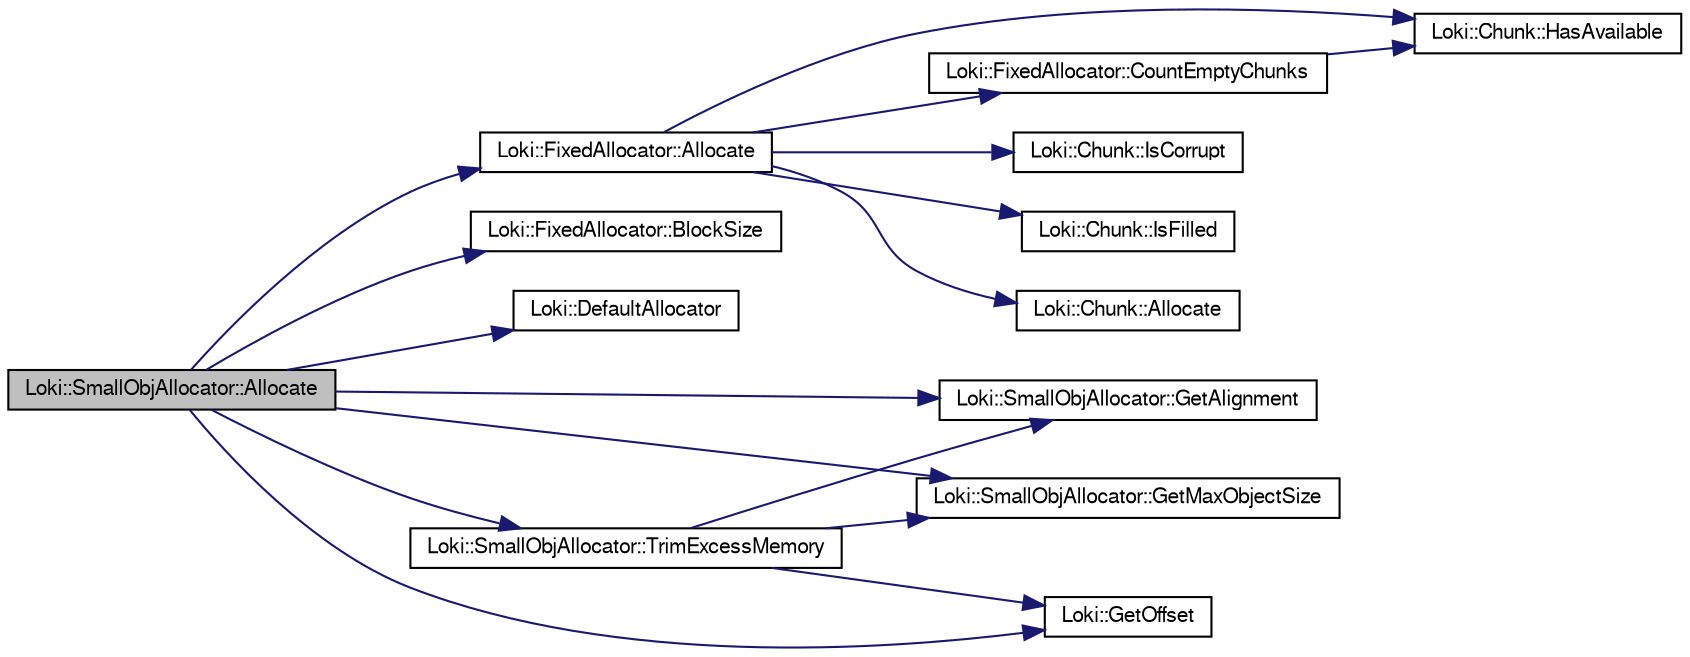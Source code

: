 digraph G
{
  bgcolor="transparent";
  edge [fontname="FreeSans",fontsize="10",labelfontname="FreeSans",labelfontsize="10"];
  node [fontname="FreeSans",fontsize="10",shape=record];
  rankdir=LR;
  Node1 [label="Loki::SmallObjAllocator::Allocate",height=0.2,width=0.4,color="black", fillcolor="grey75", style="filled" fontcolor="black"];
  Node1 -> Node2 [color="midnightblue",fontsize="10",style="solid",fontname="FreeSans"];
  Node2 [label="Loki::FixedAllocator::Allocate",height=0.2,width=0.4,color="black",URL="$a00056.html#c29973a11534fb1006fd28db97a17bed"];
  Node2 -> Node3 [color="midnightblue",fontsize="10",style="solid",fontname="FreeSans"];
  Node3 [label="Loki::Chunk::Allocate",height=0.2,width=0.4,color="black",URL="$a00025.html#c3cbcf98897008278a7616c152565810"];
  Node2 -> Node4 [color="midnightblue",fontsize="10",style="solid",fontname="FreeSans"];
  Node4 [label="Loki::FixedAllocator::CountEmptyChunks",height=0.2,width=0.4,color="black",URL="$a00056.html#e74cbab50e78bfa115d7c0fcdce00641"];
  Node4 -> Node5 [color="midnightblue",fontsize="10",style="solid",fontname="FreeSans"];
  Node5 [label="Loki::Chunk::HasAvailable",height=0.2,width=0.4,color="black",URL="$a00025.html#0874a711145788bd8c5265a9de2a4aac"];
  Node2 -> Node5 [color="midnightblue",fontsize="10",style="solid",fontname="FreeSans"];
  Node2 -> Node6 [color="midnightblue",fontsize="10",style="solid",fontname="FreeSans"];
  Node6 [label="Loki::Chunk::IsCorrupt",height=0.2,width=0.4,color="black",URL="$a00025.html#245b6450d855d8ab65e9ca7add3e2071"];
  Node2 -> Node7 [color="midnightblue",fontsize="10",style="solid",fontname="FreeSans"];
  Node7 [label="Loki::Chunk::IsFilled",height=0.2,width=0.4,color="black",URL="$a00025.html#b70f5bce5a057032bdb5911916e9131d"];
  Node1 -> Node8 [color="midnightblue",fontsize="10",style="solid",fontname="FreeSans"];
  Node8 [label="Loki::FixedAllocator::BlockSize",height=0.2,width=0.4,color="black",URL="$a00056.html#37df732230913b2dd9126a6b311586f0",tooltip="Returns block size with which the FixedAllocator was initialized."];
  Node1 -> Node9 [color="midnightblue",fontsize="10",style="solid",fontname="FreeSans"];
  Node9 [label="Loki::DefaultAllocator",height=0.2,width=0.4,color="black",URL="$a00217.html#g2444c5bff0a61b6751fb5f57e0c7e8c7"];
  Node1 -> Node10 [color="midnightblue",fontsize="10",style="solid",fontname="FreeSans"];
  Node10 [label="Loki::SmallObjAllocator::GetAlignment",height=0.2,width=0.4,color="black",URL="$a00127.html#b1c8a2a3d7e9368ab59422ddd082105c",tooltip="Returns # of bytes between allocation boundaries."];
  Node1 -> Node11 [color="midnightblue",fontsize="10",style="solid",fontname="FreeSans"];
  Node11 [label="Loki::SmallObjAllocator::GetMaxObjectSize",height=0.2,width=0.4,color="black",URL="$a00127.html#e49e9de3fd7b2fd93676cc1d63299b0d",tooltip="Returns max # of bytes which this can allocate."];
  Node1 -> Node12 [color="midnightblue",fontsize="10",style="solid",fontname="FreeSans"];
  Node12 [label="Loki::GetOffset",height=0.2,width=0.4,color="black",URL="$a00217.html#g2f0821e243f812a3ae2abfaea51895e8"];
  Node1 -> Node13 [color="midnightblue",fontsize="10",style="solid",fontname="FreeSans"];
  Node13 [label="Loki::SmallObjAllocator::TrimExcessMemory",height=0.2,width=0.4,color="black",URL="$a00127.html#6b635664b20a6984303dabde86c8ac83"];
  Node13 -> Node10 [color="midnightblue",fontsize="10",style="solid",fontname="FreeSans"];
  Node13 -> Node11 [color="midnightblue",fontsize="10",style="solid",fontname="FreeSans"];
  Node13 -> Node12 [color="midnightblue",fontsize="10",style="solid",fontname="FreeSans"];
}

